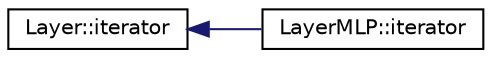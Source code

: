 digraph "Graphical Class Hierarchy"
{
 // LATEX_PDF_SIZE
  edge [fontname="Helvetica",fontsize="10",labelfontname="Helvetica",labelfontsize="10"];
  node [fontname="Helvetica",fontsize="10",shape=record];
  rankdir="LR";
  Node0 [label="Layer::iterator",height=0.2,width=0.4,color="black", fillcolor="white", style="filled",URL="$structLayer_1_1iterator.html",tooltip=" "];
  Node0 -> Node1 [dir="back",color="midnightblue",fontsize="10",style="solid",fontname="Helvetica"];
  Node1 [label="LayerMLP::iterator",height=0.2,width=0.4,color="black", fillcolor="white", style="filled",URL="$structLayerMLP_1_1iterator.html",tooltip=" "];
}
